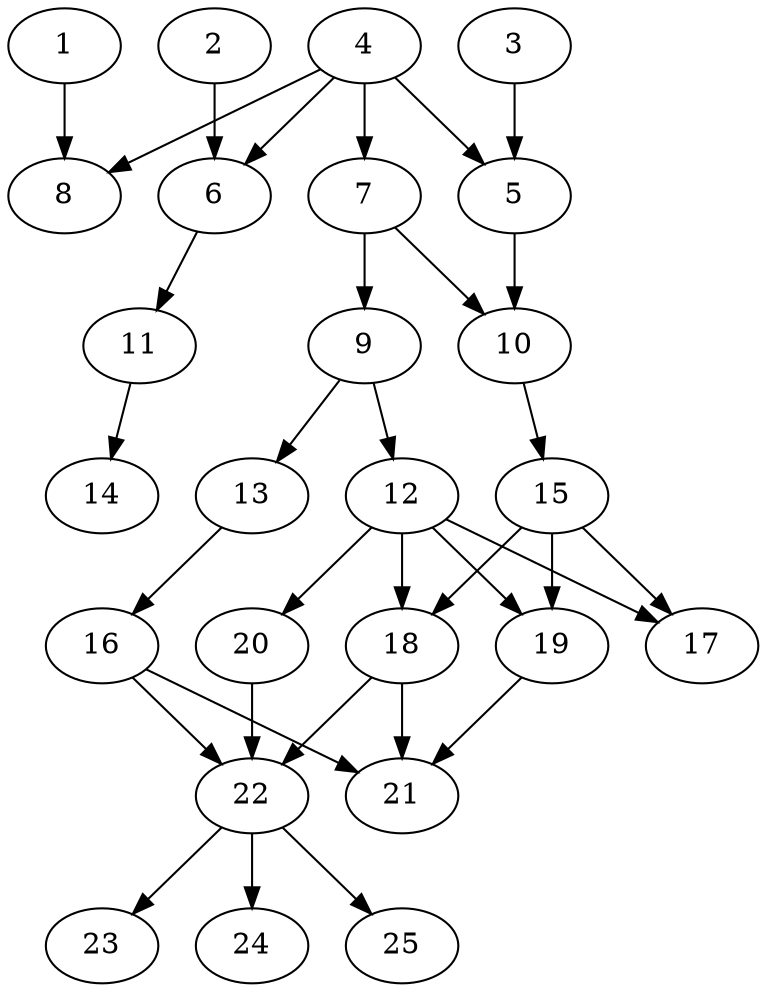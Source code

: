// DAG automatically generated by daggen at Thu Oct  3 14:00:39 2019
// ./daggen --dot -n 25 --ccr 0.3 --fat 0.5 --regular 0.5 --density 0.5 --mindata 5242880 --maxdata 52428800 
digraph G {
  1 [size="22135467", alpha="0.16", expect_size="6640640"] 
  1 -> 8 [size ="6640640"]
  2 [size="138830507", alpha="0.17", expect_size="41649152"] 
  2 -> 6 [size ="41649152"]
  3 [size="121166507", alpha="0.07", expect_size="36349952"] 
  3 -> 5 [size ="36349952"]
  4 [size="74325333", alpha="0.11", expect_size="22297600"] 
  4 -> 5 [size ="22297600"]
  4 -> 6 [size ="22297600"]
  4 -> 7 [size ="22297600"]
  4 -> 8 [size ="22297600"]
  5 [size="158614187", alpha="0.04", expect_size="47584256"] 
  5 -> 10 [size ="47584256"]
  6 [size="68256427", alpha="0.13", expect_size="20476928"] 
  6 -> 11 [size ="20476928"]
  7 [size="83114667", alpha="0.04", expect_size="24934400"] 
  7 -> 9 [size ="24934400"]
  7 -> 10 [size ="24934400"]
  8 [size="57695573", alpha="0.08", expect_size="17308672"] 
  9 [size="141073067", alpha="0.17", expect_size="42321920"] 
  9 -> 12 [size ="42321920"]
  9 -> 13 [size ="42321920"]
  10 [size="92596907", alpha="0.17", expect_size="27779072"] 
  10 -> 15 [size ="27779072"]
  11 [size="160361813", alpha="0.13", expect_size="48108544"] 
  11 -> 14 [size ="48108544"]
  12 [size="131570347", alpha="0.16", expect_size="39471104"] 
  12 -> 17 [size ="39471104"]
  12 -> 18 [size ="39471104"]
  12 -> 19 [size ="39471104"]
  12 -> 20 [size ="39471104"]
  13 [size="106724693", alpha="0.04", expect_size="32017408"] 
  13 -> 16 [size ="32017408"]
  14 [size="165659307", alpha="0.18", expect_size="49697792"] 
  15 [size="95457280", alpha="0.19", expect_size="28637184"] 
  15 -> 17 [size ="28637184"]
  15 -> 18 [size ="28637184"]
  15 -> 19 [size ="28637184"]
  16 [size="129051307", alpha="0.15", expect_size="38715392"] 
  16 -> 21 [size ="38715392"]
  16 -> 22 [size ="38715392"]
  17 [size="73714347", alpha="0.12", expect_size="22114304"] 
  18 [size="107281067", alpha="0.07", expect_size="32184320"] 
  18 -> 21 [size ="32184320"]
  18 -> 22 [size ="32184320"]
  19 [size="166727680", alpha="0.16", expect_size="50018304"] 
  19 -> 21 [size ="50018304"]
  20 [size="141069653", alpha="0.02", expect_size="42320896"] 
  20 -> 22 [size ="42320896"]
  21 [size="117340160", alpha="0.09", expect_size="35202048"] 
  22 [size="63846400", alpha="0.11", expect_size="19153920"] 
  22 -> 23 [size ="19153920"]
  22 -> 24 [size ="19153920"]
  22 -> 25 [size ="19153920"]
  23 [size="32723627", alpha="0.07", expect_size="9817088"] 
  24 [size="67829760", alpha="0.09", expect_size="20348928"] 
  25 [size="51449173", alpha="0.10", expect_size="15434752"] 
}
